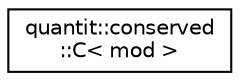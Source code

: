 digraph "Graphical Class Hierarchy"
{
 // LATEX_PDF_SIZE
  edge [fontname="Helvetica",fontsize="10",labelfontname="Helvetica",labelfontsize="10"];
  node [fontname="Helvetica",fontsize="10",shape=record];
  rankdir="LR";
  Node0 [label="quantit::conserved\l::C\< mod \>",height=0.2,width=0.4,color="black", fillcolor="white", style="filled",URL="$classquantit_1_1conserved_1_1C.html",tooltip="C_N, the cyclic group with N elements. The conserved quantities associated with discrete rotationnal ..."];
}
